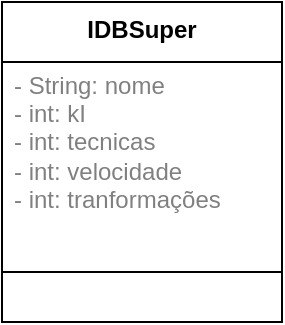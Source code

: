 <mxfile version="24.7.8">
  <diagram name="Página-1" id="5LOUQrqWnjLTlpzPpdvJ">
    <mxGraphModel dx="345" dy="241" grid="1" gridSize="10" guides="1" tooltips="1" connect="1" arrows="1" fold="1" page="1" pageScale="1" pageWidth="827" pageHeight="1169" math="0" shadow="0">
      <root>
        <mxCell id="0" />
        <mxCell id="1" parent="0" />
        <mxCell id="RQqY8TRceIRSKR4_ua21-5" value="&lt;span style=&quot;font-weight: 700;&quot;&gt;IDBSuper&lt;/span&gt;" style="swimlane;fontStyle=0;align=center;verticalAlign=top;childLayout=stackLayout;horizontal=1;startSize=30;horizontalStack=0;resizeParent=1;resizeParentMax=0;resizeLast=0;collapsible=0;marginBottom=0;html=1;whiteSpace=wrap;" vertex="1" parent="1">
          <mxGeometry x="240" y="130" width="140" height="160" as="geometry" />
        </mxCell>
        <mxCell id="RQqY8TRceIRSKR4_ua21-8" value="- String: nome&lt;div&gt;- int: kI&lt;/div&gt;&lt;div&gt;- int: tecnicas&lt;/div&gt;&lt;div&gt;- int: velocidade&lt;/div&gt;&lt;div&gt;- int: tranformações&lt;/div&gt;" style="text;html=1;strokeColor=none;fillColor=none;align=left;verticalAlign=middle;spacingLeft=4;spacingRight=4;overflow=hidden;rotatable=0;points=[[0,0.5],[1,0.5]];portConstraint=eastwest;fontColor=#808080;whiteSpace=wrap;" vertex="1" parent="RQqY8TRceIRSKR4_ua21-5">
          <mxGeometry y="30" width="140" height="80" as="geometry" />
        </mxCell>
        <mxCell id="RQqY8TRceIRSKR4_ua21-10" value="" style="line;strokeWidth=1;fillColor=none;align=left;verticalAlign=middle;spacingTop=-1;spacingLeft=3;spacingRight=3;rotatable=0;labelPosition=right;points=[];portConstraint=eastwest;" vertex="1" parent="RQqY8TRceIRSKR4_ua21-5">
          <mxGeometry y="110" width="140" height="50" as="geometry" />
        </mxCell>
      </root>
    </mxGraphModel>
  </diagram>
</mxfile>
